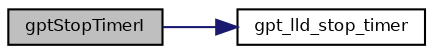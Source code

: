 digraph "gptStopTimerI"
{
  bgcolor="transparent";
  edge [fontname="Helvetica",fontsize="8",labelfontname="Helvetica",labelfontsize="8"];
  node [fontname="Helvetica",fontsize="8",shape=record];
  rankdir="LR";
  Node45 [label="gptStopTimerI",height=0.2,width=0.4,color="black", fillcolor="grey75", style="filled", fontcolor="black"];
  Node45 -> Node46 [color="midnightblue",fontsize="8",style="solid",fontname="Helvetica"];
  Node46 [label="gpt_lld_stop_timer",height=0.2,width=0.4,color="black",URL="$group___g_p_t.html#ga79af60d200fd27a59501331b7b26b47d",tooltip="Stops the timer. "];
}
